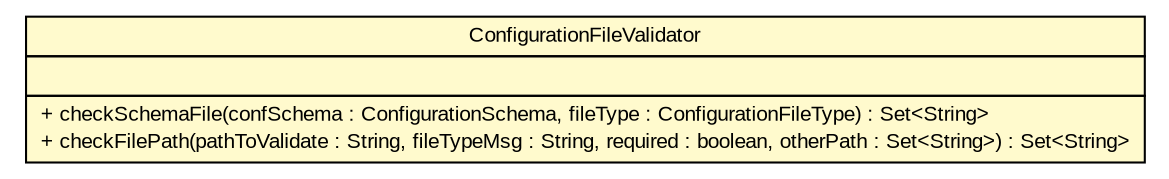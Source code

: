 #!/usr/local/bin/dot
#
# Class diagram 
# Generated by UMLGraph version R5_6-24-gf6e263 (http://www.umlgraph.org/)
#

digraph G {
	edge [fontname="arial",fontsize=10,labelfontname="arial",labelfontsize=10];
	node [fontname="arial",fontsize=10,shape=plaintext];
	nodesep=0.25;
	ranksep=0.5;
	// gov.sandia.cf.application.configuration.ConfigurationFileValidator
	c65704 [label=<<table title="gov.sandia.cf.application.configuration.ConfigurationFileValidator" border="0" cellborder="1" cellspacing="0" cellpadding="2" port="p" bgcolor="lemonChiffon" href="./ConfigurationFileValidator.html">
		<tr><td><table border="0" cellspacing="0" cellpadding="1">
<tr><td align="center" balign="center"> ConfigurationFileValidator </td></tr>
		</table></td></tr>
		<tr><td><table border="0" cellspacing="0" cellpadding="1">
<tr><td align="left" balign="left">  </td></tr>
		</table></td></tr>
		<tr><td><table border="0" cellspacing="0" cellpadding="1">
<tr><td align="left" balign="left"> + checkSchemaFile(confSchema : ConfigurationSchema, fileType : ConfigurationFileType) : Set&lt;String&gt; </td></tr>
<tr><td align="left" balign="left"> + checkFilePath(pathToValidate : String, fileTypeMsg : String, required : boolean, otherPath : Set&lt;String&gt;) : Set&lt;String&gt; </td></tr>
		</table></td></tr>
		</table>>, URL="./ConfigurationFileValidator.html", fontname="arial", fontcolor="black", fontsize=10.0];
}

